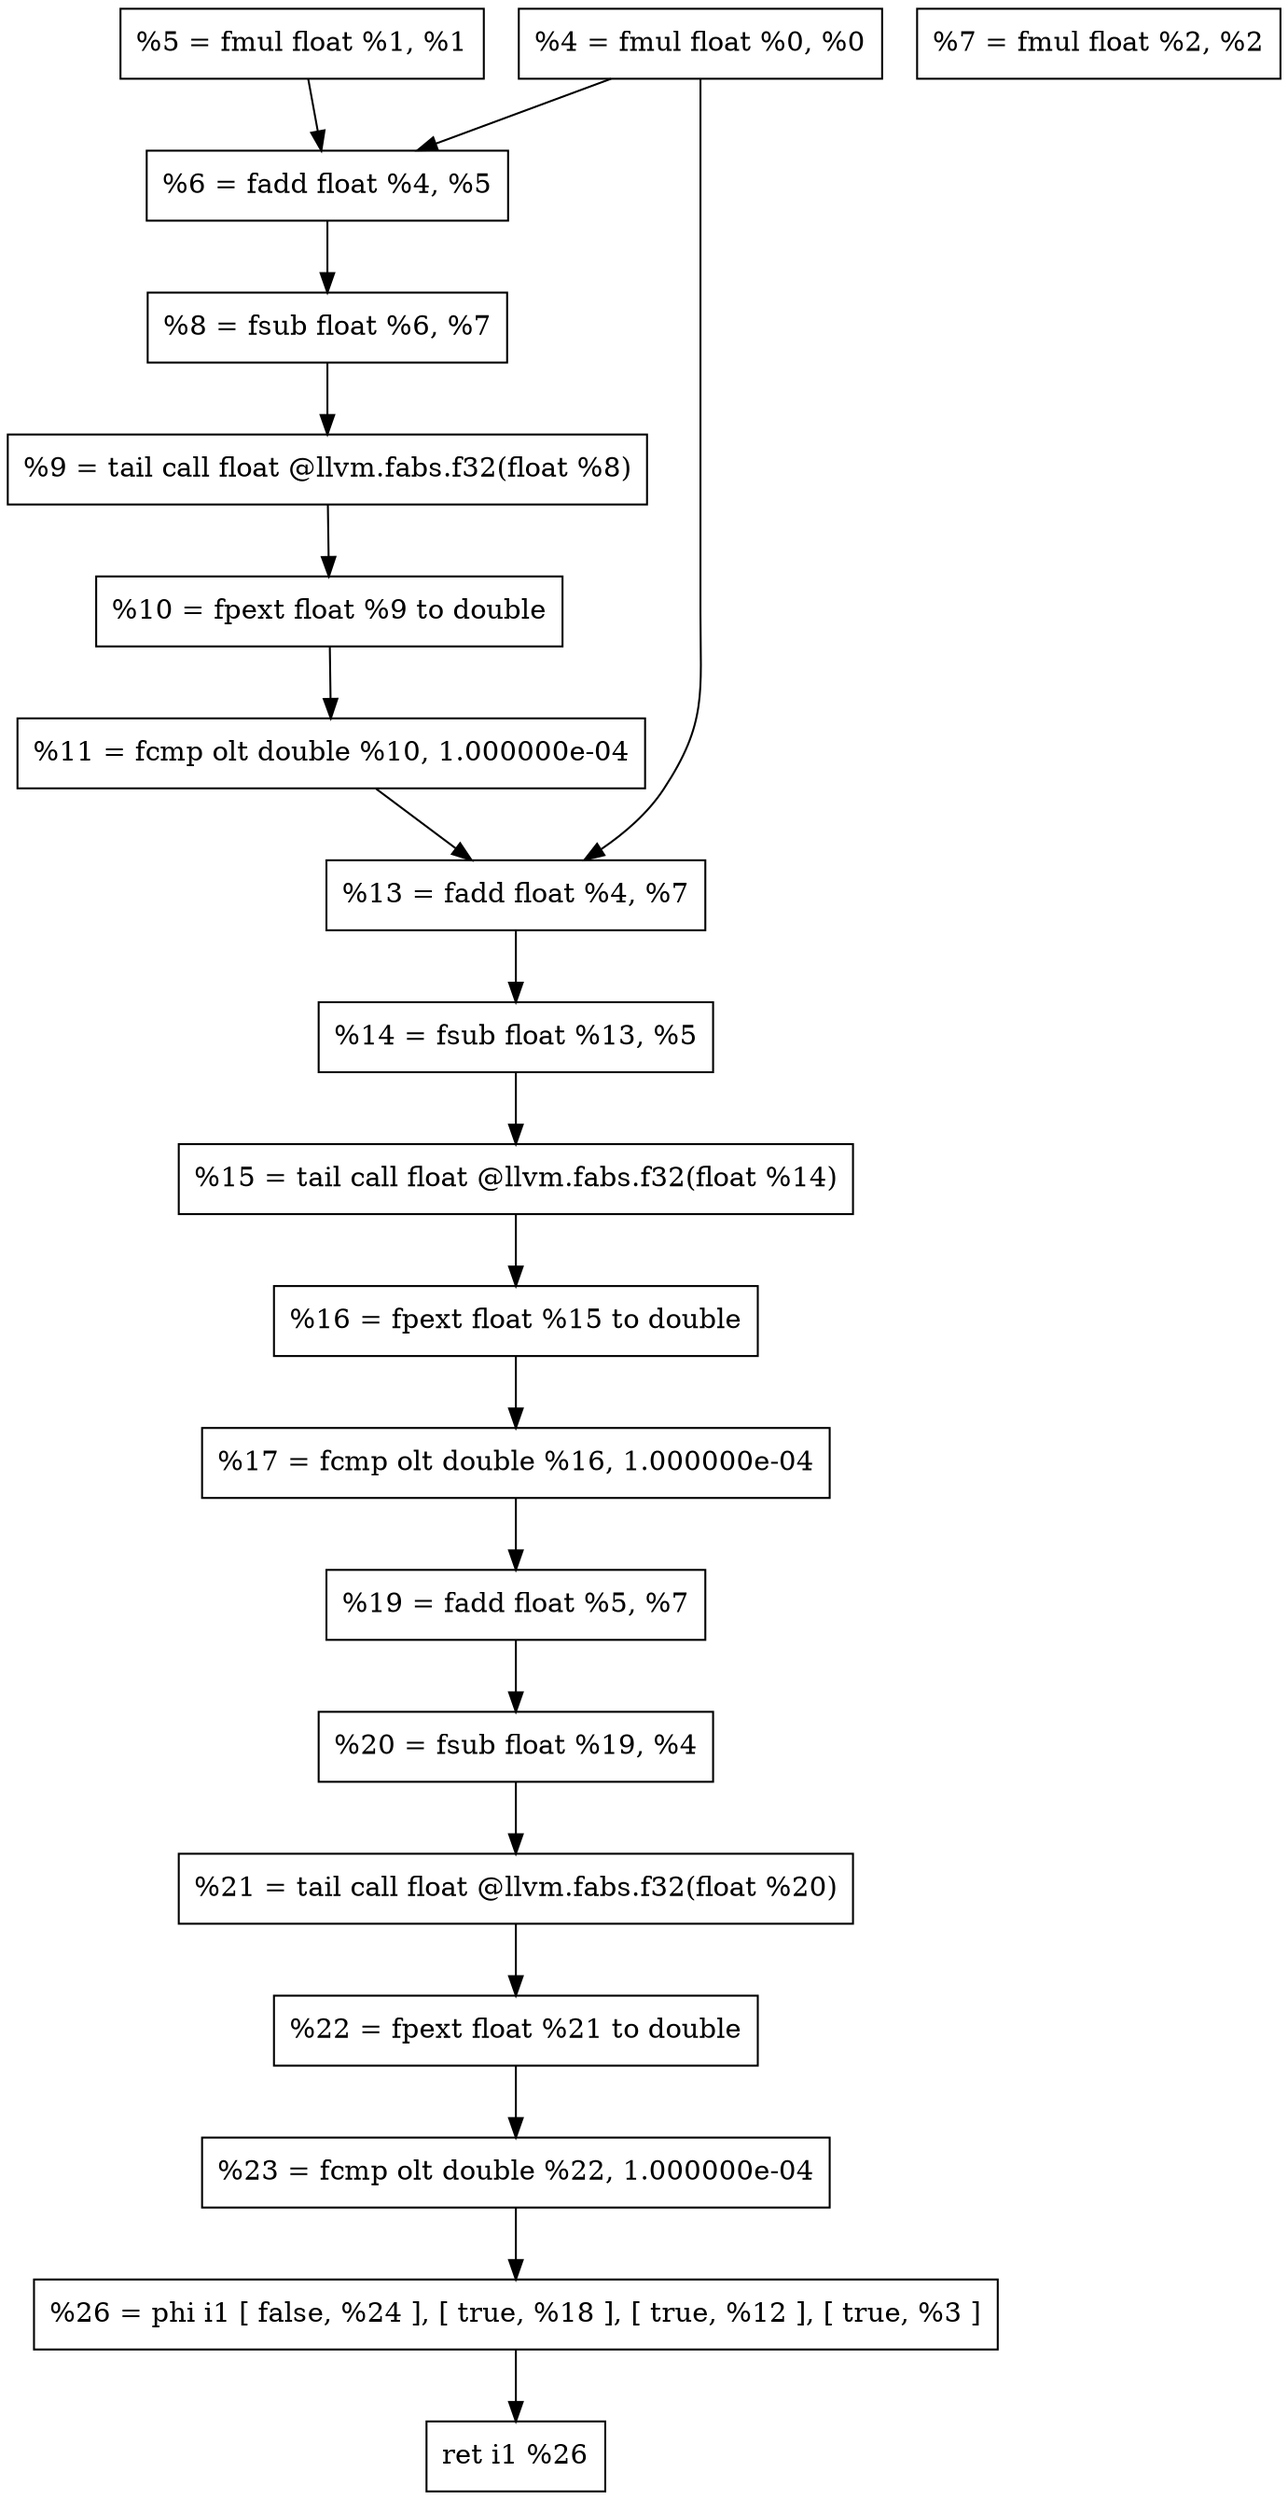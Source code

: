 digraph "DFG for'_Z20right_angle_trianglefff' function" {
 Node0x55ad3df2a950[shape=record, label="  %4 = fmul float %0, %0"];
 Node0x55ad3df2aa30[shape=record, label="  %5 = fmul float %1, %1"];
 Node0x55ad3df2ab50[shape=record, label="  %6 = fadd float %4, %5"];
 Node0x55ad3df2ac50[shape=record, label="  %7 = fmul float %2, %2"];
 Node0x55ad3df2ad20[shape=record, label="  %8 = fsub float %6, %7"];
 Node0x55ad3df2ae10[shape=record, label="  %9 = tail call float @llvm.fabs.f32(float %8)"];
 Node0x55ad3df2af00[shape=record, label="  %10 = fpext float %9 to double"];
 Node0x55ad3df2b000[shape=record, label="  %11 = fcmp olt double %10, 1.000000e-04"];
 Node0x55ad3df2b100[shape=record, label="  %13 = fadd float %4, %7"];
 Node0x55ad3df2b200[shape=record, label="  %14 = fsub float %13, %5"];
 Node0x55ad3df2b300[shape=record, label="  %15 = tail call float @llvm.fabs.f32(float %14)"];
 Node0x55ad3df2b400[shape=record, label="  %16 = fpext float %15 to double"];
 Node0x55ad3df2b500[shape=record, label="  %17 = fcmp olt double %16, 1.000000e-04"];
 Node0x55ad3df2b600[shape=record, label="  %19 = fadd float %5, %7"];
 Node0x55ad3df2b700[shape=record, label="  %20 = fsub float %19, %4"];
 Node0x55ad3df2b800[shape=record, label="  %21 = tail call float @llvm.fabs.f32(float %20)"];
 Node0x55ad3df2b900[shape=record, label="  %22 = fpext float %21 to double"];
 Node0x55ad3df2ba00[shape=record, label="  %23 = fcmp olt double %22, 1.000000e-04"];
 Node0x55ad3df2bb00[shape=record, label="  %26 = phi i1 [ false, %24 ], [ true, %18 ], [ true, %12 ], [ true, %3 ]"];
 Node0x55ad3df2bc00[shape=record, label="  ret i1 %26"];
 Node0x55ad3df2a950 -> Node0x55ad3df2ab50
 Node0x55ad3df2a950 -> Node0x55ad3df2b100
 Node0x55ad3df2aa30 -> Node0x55ad3df2ab50
 Node0x55ad3df2ab50 -> Node0x55ad3df2ad20
 Node0x55ad3df2ad20 -> Node0x55ad3df2ae10
 Node0x55ad3df2ae10 -> Node0x55ad3df2af00
 Node0x55ad3df2af00 -> Node0x55ad3df2b000
 Node0x55ad3df2b000 -> Node0x55ad3df2b100
 Node0x55ad3df2b100 -> Node0x55ad3df2b200
 Node0x55ad3df2b200 -> Node0x55ad3df2b300
 Node0x55ad3df2b300 -> Node0x55ad3df2b400
 Node0x55ad3df2b400 -> Node0x55ad3df2b500
 Node0x55ad3df2b500 -> Node0x55ad3df2b600
 Node0x55ad3df2b600 -> Node0x55ad3df2b700
 Node0x55ad3df2b700 -> Node0x55ad3df2b800
 Node0x55ad3df2b800 -> Node0x55ad3df2b900
 Node0x55ad3df2b900 -> Node0x55ad3df2ba00
 Node0x55ad3df2ba00 -> Node0x55ad3df2bb00
 Node0x55ad3df2bb00 -> Node0x55ad3df2bc00
}